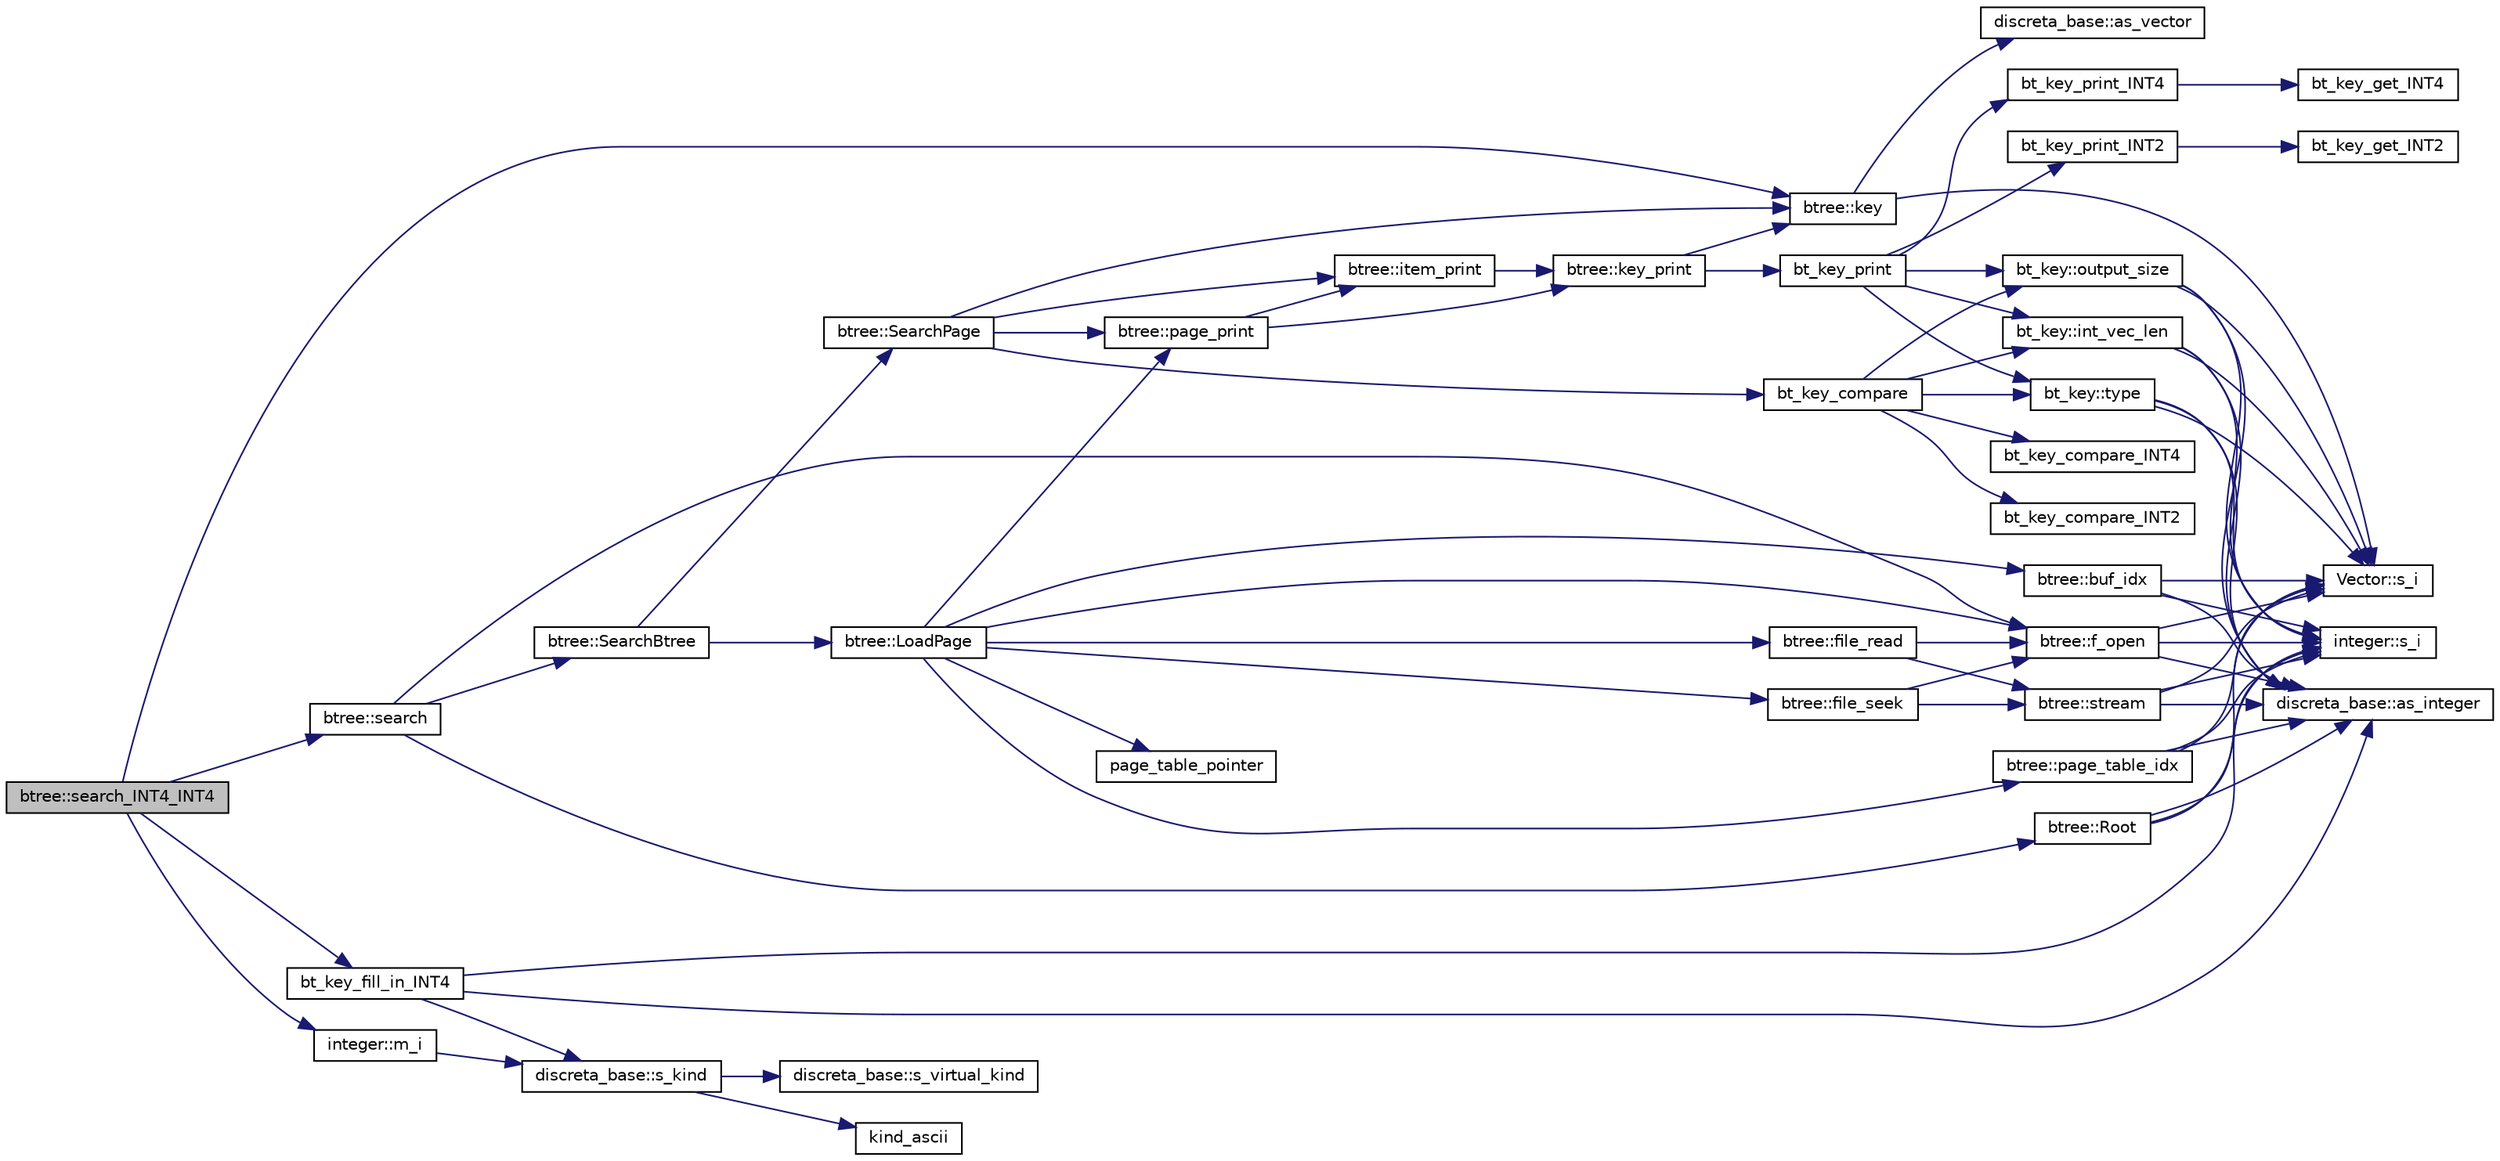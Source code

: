 digraph "btree::search_INT4_INT4"
{
  edge [fontname="Helvetica",fontsize="10",labelfontname="Helvetica",labelfontsize="10"];
  node [fontname="Helvetica",fontsize="10",shape=record];
  rankdir="LR";
  Node3676 [label="btree::search_INT4_INT4",height=0.2,width=0.4,color="black", fillcolor="grey75", style="filled", fontcolor="black"];
  Node3676 -> Node3677 [color="midnightblue",fontsize="10",style="solid",fontname="Helvetica"];
  Node3677 [label="btree::key",height=0.2,width=0.4,color="black", fillcolor="white", style="filled",URL="$dd/db0/classbtree.html#abc561b2c60acc5a699637b7eb2549503"];
  Node3677 -> Node3678 [color="midnightblue",fontsize="10",style="solid",fontname="Helvetica"];
  Node3678 [label="Vector::s_i",height=0.2,width=0.4,color="black", fillcolor="white", style="filled",URL="$d5/db2/class_vector.html#a1c4fe1752523df8119f70dd550244871"];
  Node3677 -> Node3679 [color="midnightblue",fontsize="10",style="solid",fontname="Helvetica"];
  Node3679 [label="discreta_base::as_vector",height=0.2,width=0.4,color="black", fillcolor="white", style="filled",URL="$d7/d71/classdiscreta__base.html#a7bdd6cae39c380b128ee9e17e42cf020"];
  Node3676 -> Node3680 [color="midnightblue",fontsize="10",style="solid",fontname="Helvetica"];
  Node3680 [label="integer::m_i",height=0.2,width=0.4,color="black", fillcolor="white", style="filled",URL="$d0/de5/classinteger.html#a869091f0a0f35f5354c8c4a70250e8a9"];
  Node3680 -> Node3681 [color="midnightblue",fontsize="10",style="solid",fontname="Helvetica"];
  Node3681 [label="discreta_base::s_kind",height=0.2,width=0.4,color="black", fillcolor="white", style="filled",URL="$d7/d71/classdiscreta__base.html#a8a830025c74adbbc3362418a7c2ba157"];
  Node3681 -> Node3682 [color="midnightblue",fontsize="10",style="solid",fontname="Helvetica"];
  Node3682 [label="discreta_base::s_virtual_kind",height=0.2,width=0.4,color="black", fillcolor="white", style="filled",URL="$d7/d71/classdiscreta__base.html#a52778a6d6943a468be083d0785d418fb"];
  Node3681 -> Node3683 [color="midnightblue",fontsize="10",style="solid",fontname="Helvetica"];
  Node3683 [label="kind_ascii",height=0.2,width=0.4,color="black", fillcolor="white", style="filled",URL="$d9/d60/discreta_8h.html#ad0ce825a9f29bc6cec27e1b64cfe27bf"];
  Node3676 -> Node3684 [color="midnightblue",fontsize="10",style="solid",fontname="Helvetica"];
  Node3684 [label="bt_key_fill_in_INT4",height=0.2,width=0.4,color="black", fillcolor="white", style="filled",URL="$d0/db3/bt__key_8_c.html#ab9236cc7f045b1beefa9445abd170dff"];
  Node3684 -> Node3681 [color="midnightblue",fontsize="10",style="solid",fontname="Helvetica"];
  Node3684 -> Node3685 [color="midnightblue",fontsize="10",style="solid",fontname="Helvetica"];
  Node3685 [label="discreta_base::as_integer",height=0.2,width=0.4,color="black", fillcolor="white", style="filled",URL="$d7/d71/classdiscreta__base.html#a00d7691eaf874fd283d942692fe8dd26"];
  Node3684 -> Node3686 [color="midnightblue",fontsize="10",style="solid",fontname="Helvetica"];
  Node3686 [label="integer::s_i",height=0.2,width=0.4,color="black", fillcolor="white", style="filled",URL="$d0/de5/classinteger.html#adf28e9f94d4c844adaa950deeb80b904"];
  Node3676 -> Node3687 [color="midnightblue",fontsize="10",style="solid",fontname="Helvetica"];
  Node3687 [label="btree::search",height=0.2,width=0.4,color="black", fillcolor="white", style="filled",URL="$dd/db0/classbtree.html#a0aea262fd4da610b2276f7742fc999d5"];
  Node3687 -> Node3688 [color="midnightblue",fontsize="10",style="solid",fontname="Helvetica"];
  Node3688 [label="btree::Root",height=0.2,width=0.4,color="black", fillcolor="white", style="filled",URL="$dd/db0/classbtree.html#a2fd65be715ab94bf4a764c4f582a642b"];
  Node3688 -> Node3678 [color="midnightblue",fontsize="10",style="solid",fontname="Helvetica"];
  Node3688 -> Node3685 [color="midnightblue",fontsize="10",style="solid",fontname="Helvetica"];
  Node3688 -> Node3686 [color="midnightblue",fontsize="10",style="solid",fontname="Helvetica"];
  Node3687 -> Node3689 [color="midnightblue",fontsize="10",style="solid",fontname="Helvetica"];
  Node3689 [label="btree::f_open",height=0.2,width=0.4,color="black", fillcolor="white", style="filled",URL="$dd/db0/classbtree.html#a192d74607f02ea8e0ad631d6e6fd6704"];
  Node3689 -> Node3678 [color="midnightblue",fontsize="10",style="solid",fontname="Helvetica"];
  Node3689 -> Node3685 [color="midnightblue",fontsize="10",style="solid",fontname="Helvetica"];
  Node3689 -> Node3686 [color="midnightblue",fontsize="10",style="solid",fontname="Helvetica"];
  Node3687 -> Node3690 [color="midnightblue",fontsize="10",style="solid",fontname="Helvetica"];
  Node3690 [label="btree::SearchBtree",height=0.2,width=0.4,color="black", fillcolor="white", style="filled",URL="$dd/db0/classbtree.html#a6717768edf4de1aad4736c303bcedddd"];
  Node3690 -> Node3691 [color="midnightblue",fontsize="10",style="solid",fontname="Helvetica"];
  Node3691 [label="btree::LoadPage",height=0.2,width=0.4,color="black", fillcolor="white", style="filled",URL="$dd/db0/classbtree.html#a29d23b8b151b6b793aa1184ca6ccc947"];
  Node3691 -> Node3689 [color="midnightblue",fontsize="10",style="solid",fontname="Helvetica"];
  Node3691 -> Node3692 [color="midnightblue",fontsize="10",style="solid",fontname="Helvetica"];
  Node3692 [label="btree::buf_idx",height=0.2,width=0.4,color="black", fillcolor="white", style="filled",URL="$dd/db0/classbtree.html#a6a928fc93c93d8b5a83ad1ba699b453e"];
  Node3692 -> Node3678 [color="midnightblue",fontsize="10",style="solid",fontname="Helvetica"];
  Node3692 -> Node3685 [color="midnightblue",fontsize="10",style="solid",fontname="Helvetica"];
  Node3692 -> Node3686 [color="midnightblue",fontsize="10",style="solid",fontname="Helvetica"];
  Node3691 -> Node3693 [color="midnightblue",fontsize="10",style="solid",fontname="Helvetica"];
  Node3693 [label="page_table_pointer",height=0.2,width=0.4,color="black", fillcolor="white", style="filled",URL="$d9/d60/discreta_8h.html#a53208086adbea2817fe45f917410d9d0"];
  Node3691 -> Node3694 [color="midnightblue",fontsize="10",style="solid",fontname="Helvetica"];
  Node3694 [label="btree::page_table_idx",height=0.2,width=0.4,color="black", fillcolor="white", style="filled",URL="$dd/db0/classbtree.html#abc6a6f309e4c61cb5a7f4c4a248d384d"];
  Node3694 -> Node3678 [color="midnightblue",fontsize="10",style="solid",fontname="Helvetica"];
  Node3694 -> Node3685 [color="midnightblue",fontsize="10",style="solid",fontname="Helvetica"];
  Node3694 -> Node3686 [color="midnightblue",fontsize="10",style="solid",fontname="Helvetica"];
  Node3691 -> Node3695 [color="midnightblue",fontsize="10",style="solid",fontname="Helvetica"];
  Node3695 [label="btree::file_seek",height=0.2,width=0.4,color="black", fillcolor="white", style="filled",URL="$dd/db0/classbtree.html#a829c985973c7c164fda2d81398e13504"];
  Node3695 -> Node3689 [color="midnightblue",fontsize="10",style="solid",fontname="Helvetica"];
  Node3695 -> Node3696 [color="midnightblue",fontsize="10",style="solid",fontname="Helvetica"];
  Node3696 [label="btree::stream",height=0.2,width=0.4,color="black", fillcolor="white", style="filled",URL="$dd/db0/classbtree.html#af99e68df8c3674b7d77ed80a8bbcffac"];
  Node3696 -> Node3678 [color="midnightblue",fontsize="10",style="solid",fontname="Helvetica"];
  Node3696 -> Node3685 [color="midnightblue",fontsize="10",style="solid",fontname="Helvetica"];
  Node3696 -> Node3686 [color="midnightblue",fontsize="10",style="solid",fontname="Helvetica"];
  Node3691 -> Node3697 [color="midnightblue",fontsize="10",style="solid",fontname="Helvetica"];
  Node3697 [label="btree::file_read",height=0.2,width=0.4,color="black", fillcolor="white", style="filled",URL="$dd/db0/classbtree.html#ab0b9bbc01c3d3836048934e90aec5f6c"];
  Node3697 -> Node3689 [color="midnightblue",fontsize="10",style="solid",fontname="Helvetica"];
  Node3697 -> Node3696 [color="midnightblue",fontsize="10",style="solid",fontname="Helvetica"];
  Node3691 -> Node3698 [color="midnightblue",fontsize="10",style="solid",fontname="Helvetica"];
  Node3698 [label="btree::page_print",height=0.2,width=0.4,color="black", fillcolor="white", style="filled",URL="$dd/db0/classbtree.html#ae6ffbcdff58a0c738d1a0e27a963da5d"];
  Node3698 -> Node3699 [color="midnightblue",fontsize="10",style="solid",fontname="Helvetica"];
  Node3699 [label="btree::item_print",height=0.2,width=0.4,color="black", fillcolor="white", style="filled",URL="$dd/db0/classbtree.html#aca05a17e852f911cf7b1a971e7e7ad08"];
  Node3699 -> Node3700 [color="midnightblue",fontsize="10",style="solid",fontname="Helvetica"];
  Node3700 [label="btree::key_print",height=0.2,width=0.4,color="black", fillcolor="white", style="filled",URL="$dd/db0/classbtree.html#a4d527d5afa4891a2fa69fc1a07c48627"];
  Node3700 -> Node3701 [color="midnightblue",fontsize="10",style="solid",fontname="Helvetica"];
  Node3701 [label="bt_key_print",height=0.2,width=0.4,color="black", fillcolor="white", style="filled",URL="$d0/db3/bt__key_8_c.html#a14b2a3662044cca4e54d45f271c947aa"];
  Node3701 -> Node3702 [color="midnightblue",fontsize="10",style="solid",fontname="Helvetica"];
  Node3702 [label="bt_key::type",height=0.2,width=0.4,color="black", fillcolor="white", style="filled",URL="$d1/de5/classbt__key.html#ae788a415a20f75fe7160408a055bb33f"];
  Node3702 -> Node3678 [color="midnightblue",fontsize="10",style="solid",fontname="Helvetica"];
  Node3702 -> Node3685 [color="midnightblue",fontsize="10",style="solid",fontname="Helvetica"];
  Node3702 -> Node3686 [color="midnightblue",fontsize="10",style="solid",fontname="Helvetica"];
  Node3701 -> Node3703 [color="midnightblue",fontsize="10",style="solid",fontname="Helvetica"];
  Node3703 [label="bt_key::output_size",height=0.2,width=0.4,color="black", fillcolor="white", style="filled",URL="$d1/de5/classbt__key.html#acb48f95d030f62c56051d0cd6e013394"];
  Node3703 -> Node3678 [color="midnightblue",fontsize="10",style="solid",fontname="Helvetica"];
  Node3703 -> Node3685 [color="midnightblue",fontsize="10",style="solid",fontname="Helvetica"];
  Node3703 -> Node3686 [color="midnightblue",fontsize="10",style="solid",fontname="Helvetica"];
  Node3701 -> Node3704 [color="midnightblue",fontsize="10",style="solid",fontname="Helvetica"];
  Node3704 [label="bt_key_print_INT4",height=0.2,width=0.4,color="black", fillcolor="white", style="filled",URL="$d0/db3/bt__key_8_c.html#ad752d162f10144228c321f41fb5b8bdd"];
  Node3704 -> Node3705 [color="midnightblue",fontsize="10",style="solid",fontname="Helvetica"];
  Node3705 [label="bt_key_get_INT4",height=0.2,width=0.4,color="black", fillcolor="white", style="filled",URL="$d0/db3/bt__key_8_c.html#ae2728a8a265629876b486504625977fa"];
  Node3701 -> Node3706 [color="midnightblue",fontsize="10",style="solid",fontname="Helvetica"];
  Node3706 [label="bt_key_print_INT2",height=0.2,width=0.4,color="black", fillcolor="white", style="filled",URL="$d0/db3/bt__key_8_c.html#a557e01620ef554044797f4e097ba0924"];
  Node3706 -> Node3707 [color="midnightblue",fontsize="10",style="solid",fontname="Helvetica"];
  Node3707 [label="bt_key_get_INT2",height=0.2,width=0.4,color="black", fillcolor="white", style="filled",URL="$d0/db3/bt__key_8_c.html#a6a73c042fa4b7f530a244c4fc6c9e8f2"];
  Node3701 -> Node3708 [color="midnightblue",fontsize="10",style="solid",fontname="Helvetica"];
  Node3708 [label="bt_key::int_vec_len",height=0.2,width=0.4,color="black", fillcolor="white", style="filled",URL="$d1/de5/classbt__key.html#ac8e43906f79bacf330fa1726925b7e37"];
  Node3708 -> Node3678 [color="midnightblue",fontsize="10",style="solid",fontname="Helvetica"];
  Node3708 -> Node3685 [color="midnightblue",fontsize="10",style="solid",fontname="Helvetica"];
  Node3708 -> Node3686 [color="midnightblue",fontsize="10",style="solid",fontname="Helvetica"];
  Node3700 -> Node3677 [color="midnightblue",fontsize="10",style="solid",fontname="Helvetica"];
  Node3698 -> Node3700 [color="midnightblue",fontsize="10",style="solid",fontname="Helvetica"];
  Node3690 -> Node3709 [color="midnightblue",fontsize="10",style="solid",fontname="Helvetica"];
  Node3709 [label="btree::SearchPage",height=0.2,width=0.4,color="black", fillcolor="white", style="filled",URL="$dd/db0/classbtree.html#a36608b9c27c8207ddb8f6b5f706ab439"];
  Node3709 -> Node3698 [color="midnightblue",fontsize="10",style="solid",fontname="Helvetica"];
  Node3709 -> Node3699 [color="midnightblue",fontsize="10",style="solid",fontname="Helvetica"];
  Node3709 -> Node3710 [color="midnightblue",fontsize="10",style="solid",fontname="Helvetica"];
  Node3710 [label="bt_key_compare",height=0.2,width=0.4,color="black", fillcolor="white", style="filled",URL="$d0/db3/bt__key_8_c.html#a44a07272f92f603a9401e4393205a37e"];
  Node3710 -> Node3702 [color="midnightblue",fontsize="10",style="solid",fontname="Helvetica"];
  Node3710 -> Node3703 [color="midnightblue",fontsize="10",style="solid",fontname="Helvetica"];
  Node3710 -> Node3711 [color="midnightblue",fontsize="10",style="solid",fontname="Helvetica"];
  Node3711 [label="bt_key_compare_INT4",height=0.2,width=0.4,color="black", fillcolor="white", style="filled",URL="$d0/db3/bt__key_8_c.html#afb03cce1de9c23799b1a852a8d66ae10"];
  Node3710 -> Node3712 [color="midnightblue",fontsize="10",style="solid",fontname="Helvetica"];
  Node3712 [label="bt_key_compare_INT2",height=0.2,width=0.4,color="black", fillcolor="white", style="filled",URL="$d0/db3/bt__key_8_c.html#ae148d38635bac4df6bca63352d77203e"];
  Node3710 -> Node3708 [color="midnightblue",fontsize="10",style="solid",fontname="Helvetica"];
  Node3709 -> Node3677 [color="midnightblue",fontsize="10",style="solid",fontname="Helvetica"];
}
